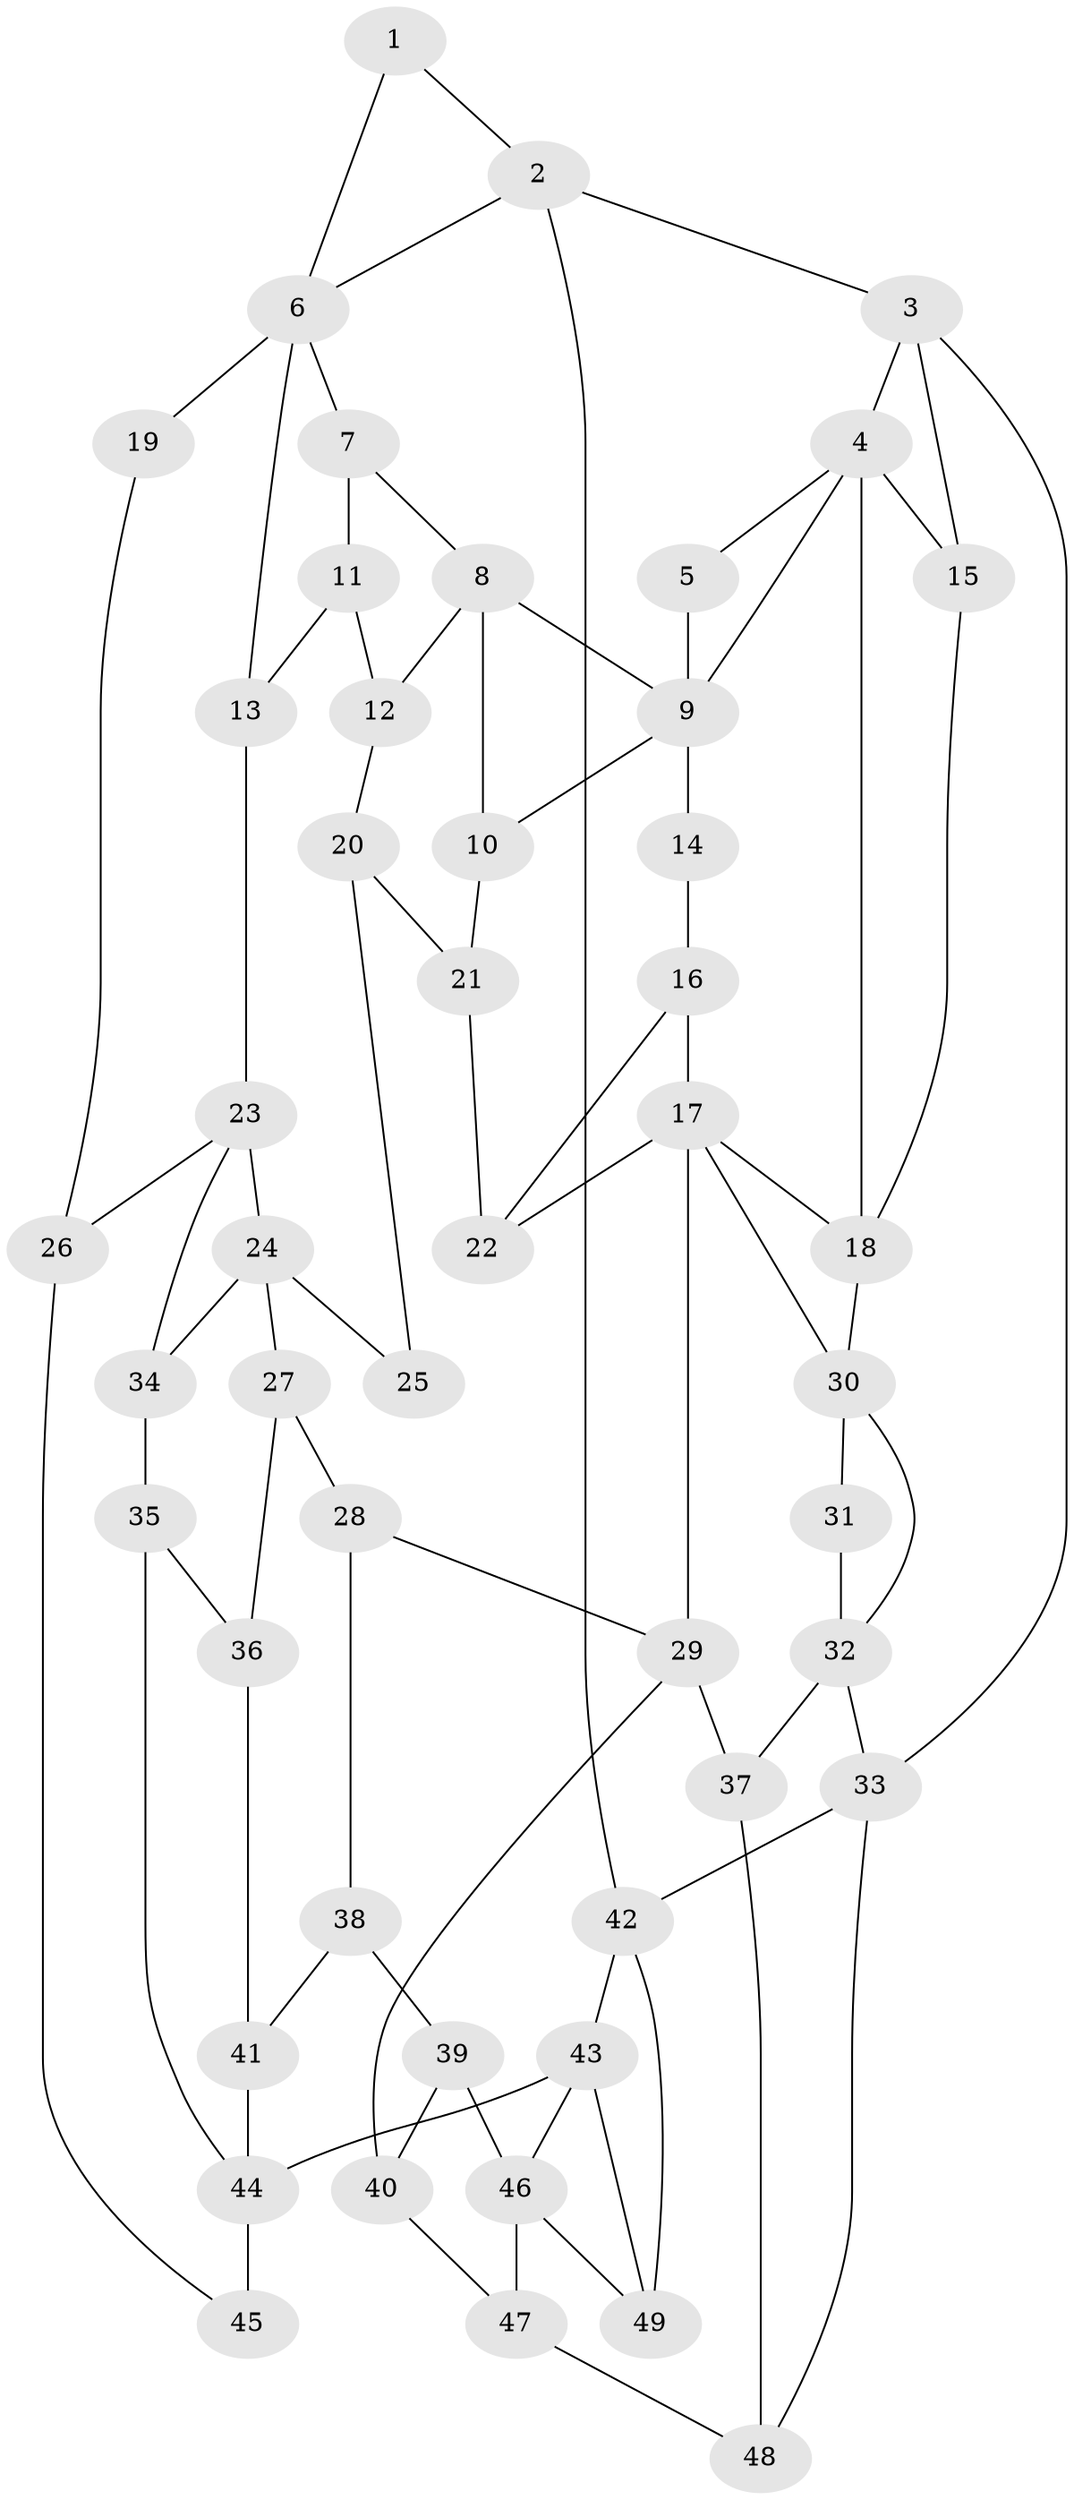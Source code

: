// original degree distribution, {3: 0.02040816326530612, 6: 0.23469387755102042, 5: 0.4897959183673469, 4: 0.25510204081632654}
// Generated by graph-tools (version 1.1) at 2025/38/03/09/25 02:38:35]
// undirected, 49 vertices, 81 edges
graph export_dot {
graph [start="1"]
  node [color=gray90,style=filled];
  1;
  2;
  3;
  4;
  5;
  6;
  7;
  8;
  9;
  10;
  11;
  12;
  13;
  14;
  15;
  16;
  17;
  18;
  19;
  20;
  21;
  22;
  23;
  24;
  25;
  26;
  27;
  28;
  29;
  30;
  31;
  32;
  33;
  34;
  35;
  36;
  37;
  38;
  39;
  40;
  41;
  42;
  43;
  44;
  45;
  46;
  47;
  48;
  49;
  1 -- 2 [weight=1.0];
  1 -- 6 [weight=1.0];
  2 -- 3 [weight=1.0];
  2 -- 6 [weight=1.0];
  2 -- 42 [weight=1.0];
  3 -- 4 [weight=1.0];
  3 -- 15 [weight=1.0];
  3 -- 33 [weight=1.0];
  4 -- 5 [weight=1.0];
  4 -- 9 [weight=1.0];
  4 -- 15 [weight=1.0];
  4 -- 18 [weight=1.0];
  5 -- 9 [weight=1.0];
  6 -- 7 [weight=1.0];
  6 -- 13 [weight=1.0];
  6 -- 19 [weight=2.0];
  7 -- 8 [weight=1.0];
  7 -- 11 [weight=1.0];
  8 -- 9 [weight=1.0];
  8 -- 10 [weight=1.0];
  8 -- 12 [weight=1.0];
  9 -- 10 [weight=1.0];
  9 -- 14 [weight=2.0];
  10 -- 21 [weight=1.0];
  11 -- 12 [weight=1.0];
  11 -- 13 [weight=1.0];
  12 -- 20 [weight=1.0];
  13 -- 23 [weight=1.0];
  14 -- 16 [weight=1.0];
  15 -- 18 [weight=1.0];
  16 -- 17 [weight=1.0];
  16 -- 22 [weight=1.0];
  17 -- 18 [weight=1.0];
  17 -- 22 [weight=1.0];
  17 -- 29 [weight=2.0];
  17 -- 30 [weight=1.0];
  18 -- 30 [weight=2.0];
  19 -- 26 [weight=1.0];
  20 -- 21 [weight=1.0];
  20 -- 25 [weight=1.0];
  21 -- 22 [weight=1.0];
  23 -- 24 [weight=2.0];
  23 -- 26 [weight=1.0];
  23 -- 34 [weight=1.0];
  24 -- 25 [weight=2.0];
  24 -- 27 [weight=1.0];
  24 -- 34 [weight=1.0];
  26 -- 45 [weight=1.0];
  27 -- 28 [weight=1.0];
  27 -- 36 [weight=1.0];
  28 -- 29 [weight=1.0];
  28 -- 38 [weight=1.0];
  29 -- 37 [weight=2.0];
  29 -- 40 [weight=1.0];
  30 -- 31 [weight=2.0];
  30 -- 32 [weight=1.0];
  31 -- 32 [weight=1.0];
  32 -- 33 [weight=1.0];
  32 -- 37 [weight=2.0];
  33 -- 42 [weight=1.0];
  33 -- 48 [weight=1.0];
  34 -- 35 [weight=1.0];
  35 -- 36 [weight=1.0];
  35 -- 44 [weight=1.0];
  36 -- 41 [weight=1.0];
  37 -- 48 [weight=2.0];
  38 -- 39 [weight=2.0];
  38 -- 41 [weight=1.0];
  39 -- 40 [weight=1.0];
  39 -- 46 [weight=2.0];
  40 -- 47 [weight=1.0];
  41 -- 44 [weight=1.0];
  42 -- 43 [weight=1.0];
  42 -- 49 [weight=1.0];
  43 -- 44 [weight=2.0];
  43 -- 46 [weight=1.0];
  43 -- 49 [weight=1.0];
  44 -- 45 [weight=2.0];
  46 -- 47 [weight=2.0];
  46 -- 49 [weight=1.0];
  47 -- 48 [weight=2.0];
}
